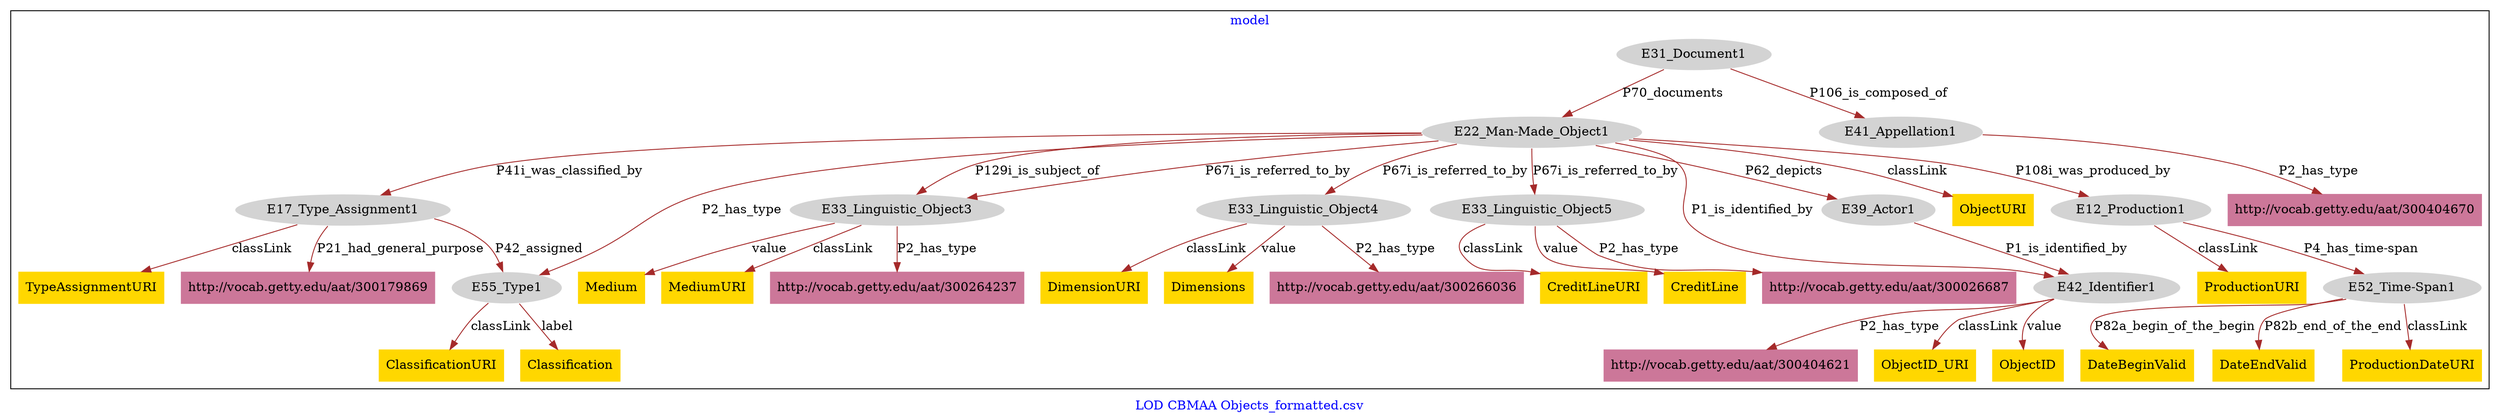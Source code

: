 digraph n0 {
fontcolor="blue"
remincross="true"
label="LOD CBMAA Objects_formatted.csv"
subgraph cluster {
label="model"
n2[style="filled",color="white",fillcolor="lightgray",label="E12_Production1"];
n3[style="filled",color="white",fillcolor="lightgray",label="E52_Time-Span1"];
n4[style="filled",color="white",fillcolor="lightgray",label="E17_Type_Assignment1"];
n5[style="filled",color="white",fillcolor="lightgray",label="E55_Type1"];
n6[style="filled",color="white",fillcolor="lightgray",label="E22_Man-Made_Object1"];
n7[style="filled",color="white",fillcolor="lightgray",label="E33_Linguistic_Object3"];
n8[style="filled",color="white",fillcolor="lightgray",label="E33_Linguistic_Object4"];
n9[style="filled",color="white",fillcolor="lightgray",label="E33_Linguistic_Object5"];
n10[style="filled",color="white",fillcolor="lightgray",label="E39_Actor1"];
n11[style="filled",color="white",fillcolor="lightgray",label="E31_Document1"];
n12[style="filled",color="white",fillcolor="lightgray",label="E41_Appellation1"];
n13[style="filled",color="white",fillcolor="lightgray",label="E42_Identifier1"];
n14[shape="plaintext",style="filled",fillcolor="gold",label="CreditLineURI"];
n15[shape="plaintext",style="filled",fillcolor="gold",label="DateEndValid"];
n16[shape="plaintext",style="filled",fillcolor="gold",label="ProductionURI"];
n17[shape="plaintext",style="filled",fillcolor="gold",label="DimensionURI"];
n18[shape="plaintext",style="filled",fillcolor="gold",label="Medium"];
n19[shape="plaintext",style="filled",fillcolor="gold",label="ProductionDateURI"];
n20[shape="plaintext",style="filled",fillcolor="gold",label="CreditLine"];
n21[shape="plaintext",style="filled",fillcolor="gold",label="Classification"];
n22[shape="plaintext",style="filled",fillcolor="gold",label="ObjectURI"];
n23[shape="plaintext",style="filled",fillcolor="gold",label="DateBeginValid"];
n24[shape="plaintext",style="filled",fillcolor="gold",label="ClassificationURI"];
n25[shape="plaintext",style="filled",fillcolor="gold",label="MediumURI"];
n26[shape="plaintext",style="filled",fillcolor="gold",label="ObjectID_URI"];
n27[shape="plaintext",style="filled",fillcolor="gold",label="Dimensions"];
n28[shape="plaintext",style="filled",fillcolor="gold",label="ObjectID"];
n29[shape="plaintext",style="filled",fillcolor="gold",label="TypeAssignmentURI"];
n30[shape="plaintext",style="filled",fillcolor="#CC7799",label="http://vocab.getty.edu/aat/300026687"];
n31[shape="plaintext",style="filled",fillcolor="#CC7799",label="http://vocab.getty.edu/aat/300264237"];
n32[shape="plaintext",style="filled",fillcolor="#CC7799",label="http://vocab.getty.edu/aat/300404621"];
n33[shape="plaintext",style="filled",fillcolor="#CC7799",label="http://vocab.getty.edu/aat/300179869"];
n34[shape="plaintext",style="filled",fillcolor="#CC7799",label="http://vocab.getty.edu/aat/300266036"];
n35[shape="plaintext",style="filled",fillcolor="#CC7799",label="http://vocab.getty.edu/aat/300404670"];
}
n2 -> n3[color="brown",fontcolor="black",label="P4_has_time-span"]
n4 -> n5[color="brown",fontcolor="black",label="P42_assigned"]
n6 -> n2[color="brown",fontcolor="black",label="P108i_was_produced_by"]
n6 -> n4[color="brown",fontcolor="black",label="P41i_was_classified_by"]
n6 -> n7[color="brown",fontcolor="black",label="P67i_is_referred_to_by"]
n6 -> n8[color="brown",fontcolor="black",label="P67i_is_referred_to_by"]
n6 -> n9[color="brown",fontcolor="black",label="P67i_is_referred_to_by"]
n6 -> n10[color="brown",fontcolor="black",label="P62_depicts"]
n11 -> n6[color="brown",fontcolor="black",label="P70_documents"]
n11 -> n12[color="brown",fontcolor="black",label="P106_is_composed_of"]
n10 -> n13[color="brown",fontcolor="black",label="P1_is_identified_by"]
n9 -> n14[color="brown",fontcolor="black",label="classLink"]
n3 -> n15[color="brown",fontcolor="black",label="P82b_end_of_the_end"]
n2 -> n16[color="brown",fontcolor="black",label="classLink"]
n8 -> n17[color="brown",fontcolor="black",label="classLink"]
n7 -> n18[color="brown",fontcolor="black",label="value"]
n3 -> n19[color="brown",fontcolor="black",label="classLink"]
n9 -> n20[color="brown",fontcolor="black",label="value"]
n5 -> n21[color="brown",fontcolor="black",label="label"]
n6 -> n22[color="brown",fontcolor="black",label="classLink"]
n3 -> n23[color="brown",fontcolor="black",label="P82a_begin_of_the_begin"]
n5 -> n24[color="brown",fontcolor="black",label="classLink"]
n7 -> n25[color="brown",fontcolor="black",label="classLink"]
n13 -> n26[color="brown",fontcolor="black",label="classLink"]
n8 -> n27[color="brown",fontcolor="black",label="value"]
n13 -> n28[color="brown",fontcolor="black",label="value"]
n4 -> n29[color="brown",fontcolor="black",label="classLink"]
n9 -> n30[color="brown",fontcolor="black",label="P2_has_type"]
n6 -> n7[color="brown",fontcolor="black",label="P129i_is_subject_of"]
n7 -> n31[color="brown",fontcolor="black",label="P2_has_type"]
n6 -> n5[color="brown",fontcolor="black",label="P2_has_type"]
n13 -> n32[color="brown",fontcolor="black",label="P2_has_type"]
n6 -> n13[color="brown",fontcolor="black",label="P1_is_identified_by"]
n4 -> n33[color="brown",fontcolor="black",label="P21_had_general_purpose"]
n8 -> n34[color="brown",fontcolor="black",label="P2_has_type"]
n12 -> n35[color="brown",fontcolor="black",label="P2_has_type"]
}
